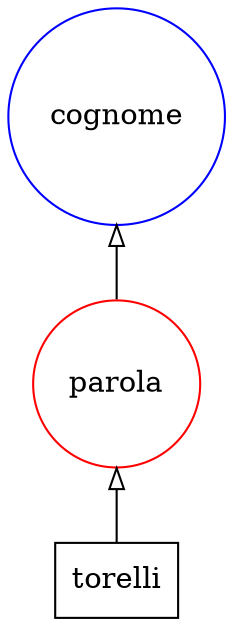 digraph {
   rankdir=BT;
   edge [arrowhead=empty];

   subgraph {
      rank="source";
      edge [arrowhead=normal];
      node [shape=box];
      t24 [label="torelli"];
   }

   subgraph {
      rank="same";
      node [color=red,shape=circle];
      tag16 [label=parola]; 
   }

   subgraph {
      rank="same";
      node [color=blue,shape=circle];
      tag201 [label=cognome]; 
   }

   subgraph {
      rank="same";
      node [color=green,shape=circle];
   }

   subgraph {
      rank="same";
      node [color=orange,shape=circle];
   }
   tag16 -> tag201;
   t24 -> tag16;
}